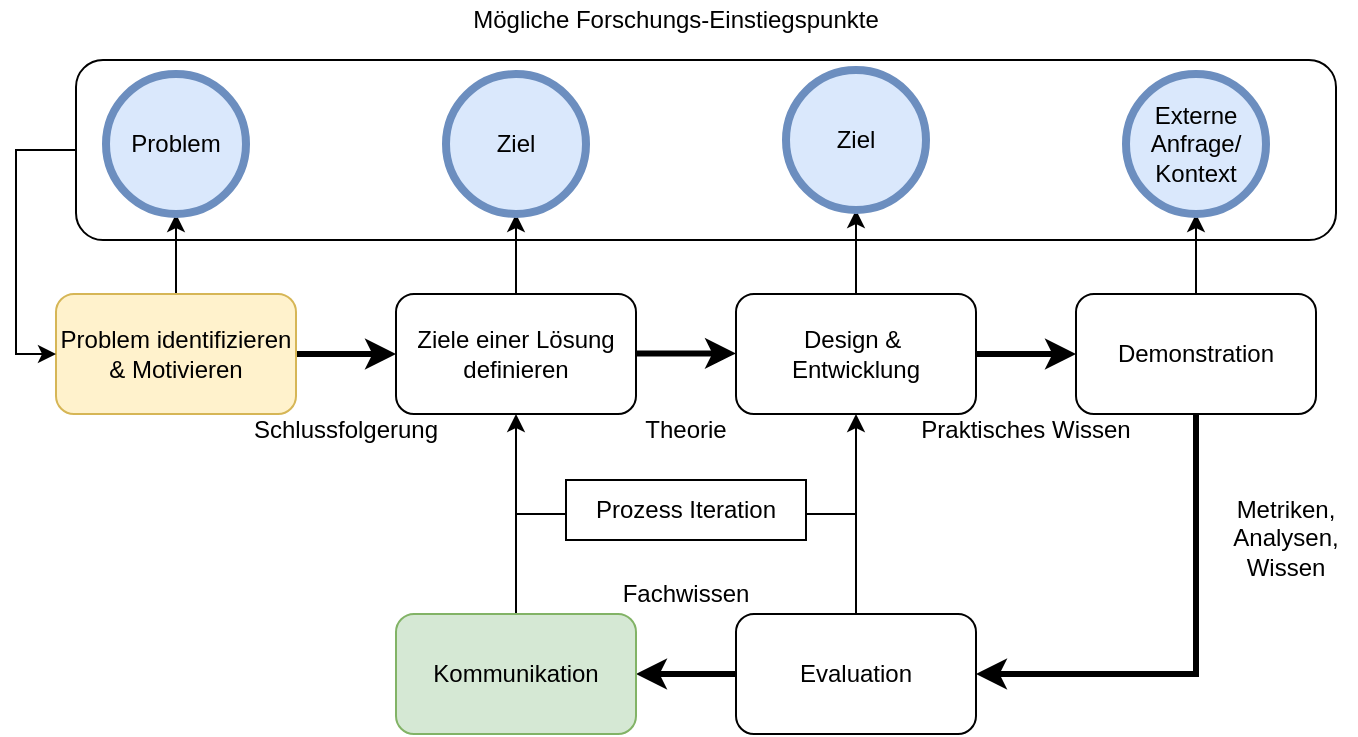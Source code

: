 <mxfile version="26.1.1">
  <diagram name="Page-1" id="2hKn3ZkleHyxyx8VYE8p">
    <mxGraphModel dx="728" dy="1148" grid="1" gridSize="10" guides="1" tooltips="1" connect="1" arrows="1" fold="1" page="1" pageScale="1" pageWidth="850" pageHeight="1100" math="0" shadow="0">
      <root>
        <mxCell id="0" />
        <mxCell id="1" parent="0" />
        <mxCell id="ejbyMQVrseZ_3oAPEjQX-49" style="edgeStyle=orthogonalEdgeStyle;rounded=0;orthogonalLoop=1;jettySize=auto;html=1;exitX=0.5;exitY=0;exitDx=0;exitDy=0;entryX=0.5;entryY=1;entryDx=0;entryDy=0;" parent="1" source="ejbyMQVrseZ_3oAPEjQX-9" target="ejbyMQVrseZ_3oAPEjQX-45" edge="1">
          <mxGeometry relative="1" as="geometry" />
        </mxCell>
        <mxCell id="ejbyMQVrseZ_3oAPEjQX-9" value="Ziele einer Lösung definieren" style="rounded=1;whiteSpace=wrap;html=1;" parent="1" vertex="1">
          <mxGeometry x="200" y="157" width="120" height="60" as="geometry" />
        </mxCell>
        <mxCell id="ejbyMQVrseZ_3oAPEjQX-16" style="edgeStyle=orthogonalEdgeStyle;rounded=0;orthogonalLoop=1;jettySize=auto;html=1;exitX=0.5;exitY=0;exitDx=0;exitDy=0;entryX=0.5;entryY=1;entryDx=0;entryDy=0;targetPerimeterSpacing=0;sourcePerimeterSpacing=0;" parent="1" source="ejbyMQVrseZ_3oAPEjQX-4" target="ejbyMQVrseZ_3oAPEjQX-1" edge="1">
          <mxGeometry relative="1" as="geometry" />
        </mxCell>
        <mxCell id="ejbyMQVrseZ_3oAPEjQX-18" style="edgeStyle=orthogonalEdgeStyle;rounded=0;orthogonalLoop=1;jettySize=auto;html=1;exitX=1;exitY=0.5;exitDx=0;exitDy=0;entryX=0;entryY=0.5;entryDx=0;entryDy=0;strokeWidth=3;" parent="1" source="ejbyMQVrseZ_3oAPEjQX-4" target="ejbyMQVrseZ_3oAPEjQX-9" edge="1">
          <mxGeometry relative="1" as="geometry" />
        </mxCell>
        <mxCell id="ejbyMQVrseZ_3oAPEjQX-4" value="Problem identifizieren &amp;amp; Motivieren" style="rounded=1;whiteSpace=wrap;html=1;fillColor=#fff2cc;strokeColor=#d6b656;" parent="1" vertex="1">
          <mxGeometry x="30" y="157" width="120" height="60" as="geometry" />
        </mxCell>
        <mxCell id="ejbyMQVrseZ_3oAPEjQX-8" value="Mögliche Forschungs-Einstiegspunkte" style="text;html=1;align=center;verticalAlign=middle;whiteSpace=wrap;rounded=0;" parent="1" vertex="1">
          <mxGeometry x="55" y="10" width="570" height="20" as="geometry" />
        </mxCell>
        <mxCell id="ejbyMQVrseZ_3oAPEjQX-48" style="edgeStyle=orthogonalEdgeStyle;rounded=0;orthogonalLoop=1;jettySize=auto;html=1;exitX=0.5;exitY=0;exitDx=0;exitDy=0;entryX=0.5;entryY=1;entryDx=0;entryDy=0;" parent="1" source="ejbyMQVrseZ_3oAPEjQX-10" target="ejbyMQVrseZ_3oAPEjQX-46" edge="1">
          <mxGeometry relative="1" as="geometry" />
        </mxCell>
        <mxCell id="ejbyMQVrseZ_3oAPEjQX-56" value="" style="edgeStyle=orthogonalEdgeStyle;rounded=0;orthogonalLoop=1;jettySize=auto;html=1;strokeWidth=3;" parent="1" source="ejbyMQVrseZ_3oAPEjQX-10" target="ejbyMQVrseZ_3oAPEjQX-14" edge="1">
          <mxGeometry relative="1" as="geometry" />
        </mxCell>
        <mxCell id="ejbyMQVrseZ_3oAPEjQX-10" value="Design &amp;amp;&amp;nbsp;&lt;div&gt;Entwicklung&lt;/div&gt;" style="rounded=1;whiteSpace=wrap;html=1;" parent="1" vertex="1">
          <mxGeometry x="370" y="157" width="120" height="60" as="geometry" />
        </mxCell>
        <mxCell id="ejbyMQVrseZ_3oAPEjQX-36" style="edgeStyle=orthogonalEdgeStyle;rounded=0;orthogonalLoop=1;jettySize=auto;html=1;exitX=0;exitY=0.5;exitDx=0;exitDy=0;entryX=1;entryY=0.5;entryDx=0;entryDy=0;strokeWidth=3;" parent="1" source="ejbyMQVrseZ_3oAPEjQX-12" target="ejbyMQVrseZ_3oAPEjQX-15" edge="1">
          <mxGeometry relative="1" as="geometry" />
        </mxCell>
        <mxCell id="ejbyMQVrseZ_3oAPEjQX-37" style="edgeStyle=orthogonalEdgeStyle;rounded=0;orthogonalLoop=1;jettySize=auto;html=1;exitX=0.5;exitY=0;exitDx=0;exitDy=0;entryX=0.5;entryY=1;entryDx=0;entryDy=0;" parent="1" source="ejbyMQVrseZ_3oAPEjQX-12" target="ejbyMQVrseZ_3oAPEjQX-10" edge="1">
          <mxGeometry relative="1" as="geometry" />
        </mxCell>
        <mxCell id="ejbyMQVrseZ_3oAPEjQX-12" value="Evaluation" style="rounded=1;whiteSpace=wrap;html=1;" parent="1" vertex="1">
          <mxGeometry x="370" y="317" width="120" height="60" as="geometry" />
        </mxCell>
        <mxCell id="ejbyMQVrseZ_3oAPEjQX-57" style="edgeStyle=orthogonalEdgeStyle;rounded=0;orthogonalLoop=1;jettySize=auto;html=1;exitX=0.5;exitY=0;exitDx=0;exitDy=0;entryX=0.5;entryY=1;entryDx=0;entryDy=0;" parent="1" source="ejbyMQVrseZ_3oAPEjQX-14" target="ejbyMQVrseZ_3oAPEjQX-50" edge="1">
          <mxGeometry relative="1" as="geometry" />
        </mxCell>
        <mxCell id="ejbyMQVrseZ_3oAPEjQX-59" style="edgeStyle=orthogonalEdgeStyle;rounded=0;orthogonalLoop=1;jettySize=auto;html=1;exitX=0.5;exitY=1;exitDx=0;exitDy=0;entryX=1;entryY=0.5;entryDx=0;entryDy=0;strokeWidth=3;" parent="1" source="ejbyMQVrseZ_3oAPEjQX-14" target="ejbyMQVrseZ_3oAPEjQX-12" edge="1">
          <mxGeometry relative="1" as="geometry" />
        </mxCell>
        <mxCell id="ejbyMQVrseZ_3oAPEjQX-14" value="Demonstration" style="rounded=1;whiteSpace=wrap;html=1;" parent="1" vertex="1">
          <mxGeometry x="540" y="157" width="120" height="60" as="geometry" />
        </mxCell>
        <mxCell id="ejbyMQVrseZ_3oAPEjQX-38" style="edgeStyle=orthogonalEdgeStyle;rounded=0;orthogonalLoop=1;jettySize=auto;html=1;exitX=0.5;exitY=0;exitDx=0;exitDy=0;entryX=0.5;entryY=1;entryDx=0;entryDy=0;" parent="1" source="ejbyMQVrseZ_3oAPEjQX-15" target="ejbyMQVrseZ_3oAPEjQX-9" edge="1">
          <mxGeometry relative="1" as="geometry" />
        </mxCell>
        <mxCell id="ejbyMQVrseZ_3oAPEjQX-15" value="Kommunikation" style="rounded=1;whiteSpace=wrap;html=1;fillColor=#d5e8d4;strokeColor=#82b366;" parent="1" vertex="1">
          <mxGeometry x="200" y="317" width="120" height="60" as="geometry" />
        </mxCell>
        <mxCell id="ejbyMQVrseZ_3oAPEjQX-20" value="Schlussfolgerung" style="text;html=1;align=center;verticalAlign=middle;whiteSpace=wrap;rounded=0;" parent="1" vertex="1">
          <mxGeometry x="125" y="210" width="100" height="30" as="geometry" />
        </mxCell>
        <mxCell id="ejbyMQVrseZ_3oAPEjQX-22" style="edgeStyle=orthogonalEdgeStyle;rounded=0;orthogonalLoop=1;jettySize=auto;html=1;exitX=1;exitY=0.5;exitDx=0;exitDy=0;entryX=0;entryY=0.5;entryDx=0;entryDy=0;strokeWidth=3;" parent="1" edge="1">
          <mxGeometry relative="1" as="geometry">
            <mxPoint x="320" y="186.69" as="sourcePoint" />
            <mxPoint x="370" y="186.69" as="targetPoint" />
          </mxGeometry>
        </mxCell>
        <mxCell id="ejbyMQVrseZ_3oAPEjQX-24" value="Theorie" style="text;html=1;align=center;verticalAlign=middle;whiteSpace=wrap;rounded=0;" parent="1" vertex="1">
          <mxGeometry x="295" y="210" width="100" height="30" as="geometry" />
        </mxCell>
        <mxCell id="ejbyMQVrseZ_3oAPEjQX-28" value="Praktisches Wissen" style="text;html=1;align=center;verticalAlign=middle;whiteSpace=wrap;rounded=0;" parent="1" vertex="1">
          <mxGeometry x="450" y="210" width="130" height="30" as="geometry" />
        </mxCell>
        <mxCell id="ejbyMQVrseZ_3oAPEjQX-30" value="Metriken, Analysen, Wissen" style="text;html=1;align=center;verticalAlign=middle;whiteSpace=wrap;rounded=0;" parent="1" vertex="1">
          <mxGeometry x="610" y="260" width="70" height="37" as="geometry" />
        </mxCell>
        <mxCell id="ejbyMQVrseZ_3oAPEjQX-39" value="" style="endArrow=none;html=1;rounded=0;" parent="1" edge="1">
          <mxGeometry width="50" height="50" relative="1" as="geometry">
            <mxPoint x="260" y="267" as="sourcePoint" />
            <mxPoint x="430" y="267" as="targetPoint" />
          </mxGeometry>
        </mxCell>
        <mxCell id="ejbyMQVrseZ_3oAPEjQX-42" value="Fachwissen" style="text;html=1;align=center;verticalAlign=middle;whiteSpace=wrap;rounded=0;" parent="1" vertex="1">
          <mxGeometry x="310" y="297" width="70" height="20" as="geometry" />
        </mxCell>
        <mxCell id="ejbyMQVrseZ_3oAPEjQX-54" style="edgeStyle=orthogonalEdgeStyle;rounded=0;orthogonalLoop=1;jettySize=auto;html=1;exitX=0;exitY=0.5;exitDx=0;exitDy=0;entryX=0;entryY=0.5;entryDx=0;entryDy=0;" parent="1" source="ejbyMQVrseZ_3oAPEjQX-53" target="ejbyMQVrseZ_3oAPEjQX-4" edge="1">
          <mxGeometry relative="1" as="geometry" />
        </mxCell>
        <mxCell id="ejbyMQVrseZ_3oAPEjQX-62" value="Prozess Iteration" style="rounded=0;whiteSpace=wrap;html=1;" parent="1" vertex="1">
          <mxGeometry x="285" y="250" width="120" height="30" as="geometry" />
        </mxCell>
        <mxCell id="mZFxJRYtCEkQgxYtFt5B-2" value="" style="group" vertex="1" connectable="0" parent="1">
          <mxGeometry x="40" y="40" width="630" height="90" as="geometry" />
        </mxCell>
        <mxCell id="ejbyMQVrseZ_3oAPEjQX-53" value="" style="rounded=1;whiteSpace=wrap;html=1;fillColor=none;" parent="mZFxJRYtCEkQgxYtFt5B-2" vertex="1">
          <mxGeometry width="630" height="90" as="geometry" />
        </mxCell>
        <mxCell id="ejbyMQVrseZ_3oAPEjQX-1" value="Problem" style="ellipse;whiteSpace=wrap;html=1;aspect=fixed;strokeWidth=4;fillColor=#dae8fc;strokeColor=#6c8ebf;" parent="mZFxJRYtCEkQgxYtFt5B-2" vertex="1">
          <mxGeometry x="15" y="7" width="70" height="70" as="geometry" />
        </mxCell>
        <mxCell id="ejbyMQVrseZ_3oAPEjQX-45" value="Ziel" style="ellipse;whiteSpace=wrap;html=1;aspect=fixed;strokeWidth=4;fillColor=#dae8fc;strokeColor=#6c8ebf;" parent="mZFxJRYtCEkQgxYtFt5B-2" vertex="1">
          <mxGeometry x="185" y="7" width="70" height="70" as="geometry" />
        </mxCell>
        <mxCell id="ejbyMQVrseZ_3oAPEjQX-46" value="Ziel" style="ellipse;whiteSpace=wrap;html=1;aspect=fixed;strokeWidth=4;fillColor=#dae8fc;strokeColor=#6c8ebf;" parent="mZFxJRYtCEkQgxYtFt5B-2" vertex="1">
          <mxGeometry x="355" y="5" width="70" height="70" as="geometry" />
        </mxCell>
        <mxCell id="ejbyMQVrseZ_3oAPEjQX-50" value="Externe Anfrage/&lt;div&gt;Kontext&lt;/div&gt;" style="ellipse;whiteSpace=wrap;html=1;aspect=fixed;strokeWidth=4;fillColor=#dae8fc;strokeColor=#6c8ebf;" parent="mZFxJRYtCEkQgxYtFt5B-2" vertex="1">
          <mxGeometry x="525" y="7" width="70" height="70" as="geometry" />
        </mxCell>
      </root>
    </mxGraphModel>
  </diagram>
</mxfile>
